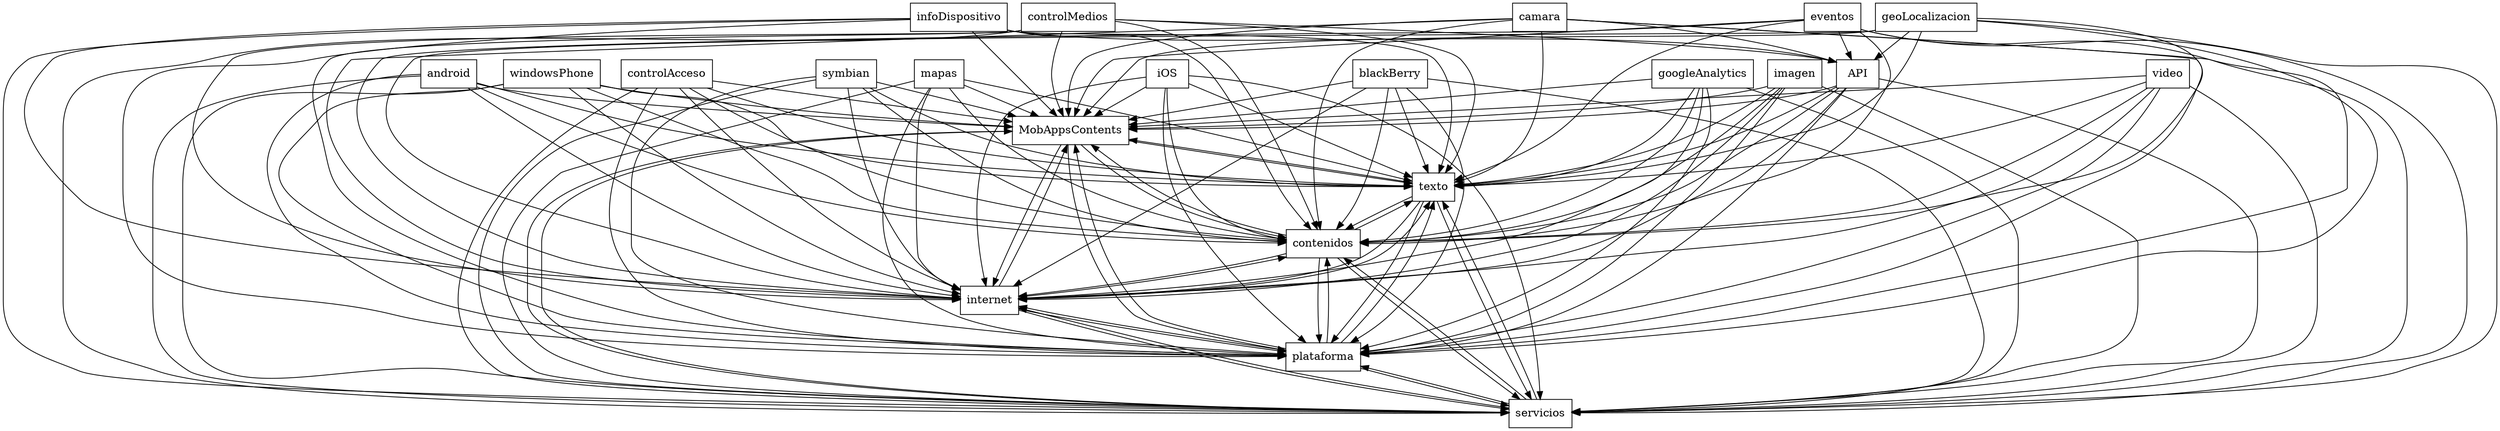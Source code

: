 digraph{
graph [rankdir=TB];
node [shape=box];
edge [arrowhead=normal];
0[label="symbian",]
1[label="MobAppsContents",]
2[label="mapas",]
3[label="googleAnalytics",]
4[label="android",]
5[label="texto",]
6[label="infoDispositivo",]
7[label="windowsPhone",]
8[label="controlMedios",]
9[label="controlAcceso",]
10[label="eventos",]
11[label="geoLocalizacion",]
12[label="servicios",]
13[label="API",]
14[label="imagen",]
15[label="plataforma",]
16[label="camara",]
17[label="internet",]
18[label="iOS",]
19[label="blackBerry",]
20[label="video",]
21[label="contenidos",]
0->1[label="",]
0->5[label="",]
0->12[label="",]
0->15[label="",]
0->17[label="",]
0->21[label="",]
1->5[label="",]
1->12[label="",]
1->15[label="",]
1->17[label="",]
1->21[label="",]
2->1[label="",]
2->5[label="",]
2->12[label="",]
2->15[label="",]
2->17[label="",]
2->21[label="",]
3->1[label="",]
3->5[label="",]
3->12[label="",]
3->15[label="",]
3->17[label="",]
3->21[label="",]
4->1[label="",]
4->5[label="",]
4->12[label="",]
4->15[label="",]
4->17[label="",]
4->21[label="",]
5->1[label="",]
5->12[label="",]
5->15[label="",]
5->17[label="",]
5->21[label="",]
6->1[label="",]
6->5[label="",]
6->12[label="",]
6->13[label="",]
6->15[label="",]
6->17[label="",]
6->21[label="",]
7->1[label="",]
7->5[label="",]
7->12[label="",]
7->15[label="",]
7->17[label="",]
7->21[label="",]
8->1[label="",]
8->5[label="",]
8->12[label="",]
8->13[label="",]
8->15[label="",]
8->17[label="",]
8->21[label="",]
9->1[label="",]
9->5[label="",]
9->12[label="",]
9->15[label="",]
9->17[label="",]
9->21[label="",]
10->1[label="",]
10->5[label="",]
10->12[label="",]
10->13[label="",]
10->15[label="",]
10->17[label="",]
10->21[label="",]
11->1[label="",]
11->5[label="",]
11->12[label="",]
11->13[label="",]
11->15[label="",]
11->17[label="",]
11->21[label="",]
12->1[label="",]
12->5[label="",]
12->15[label="",]
12->17[label="",]
12->21[label="",]
13->1[label="",]
13->5[label="",]
13->12[label="",]
13->15[label="",]
13->17[label="",]
13->21[label="",]
14->1[label="",]
14->5[label="",]
14->12[label="",]
14->15[label="",]
14->17[label="",]
14->21[label="",]
15->1[label="",]
15->5[label="",]
15->12[label="",]
15->17[label="",]
15->21[label="",]
16->1[label="",]
16->5[label="",]
16->12[label="",]
16->13[label="",]
16->15[label="",]
16->17[label="",]
16->21[label="",]
17->1[label="",]
17->5[label="",]
17->12[label="",]
17->15[label="",]
17->21[label="",]
18->1[label="",]
18->5[label="",]
18->12[label="",]
18->15[label="",]
18->17[label="",]
18->21[label="",]
19->1[label="",]
19->5[label="",]
19->12[label="",]
19->15[label="",]
19->17[label="",]
19->21[label="",]
20->1[label="",]
20->5[label="",]
20->12[label="",]
20->15[label="",]
20->17[label="",]
20->21[label="",]
21->1[label="",]
21->5[label="",]
21->12[label="",]
21->15[label="",]
21->17[label="",]
}
